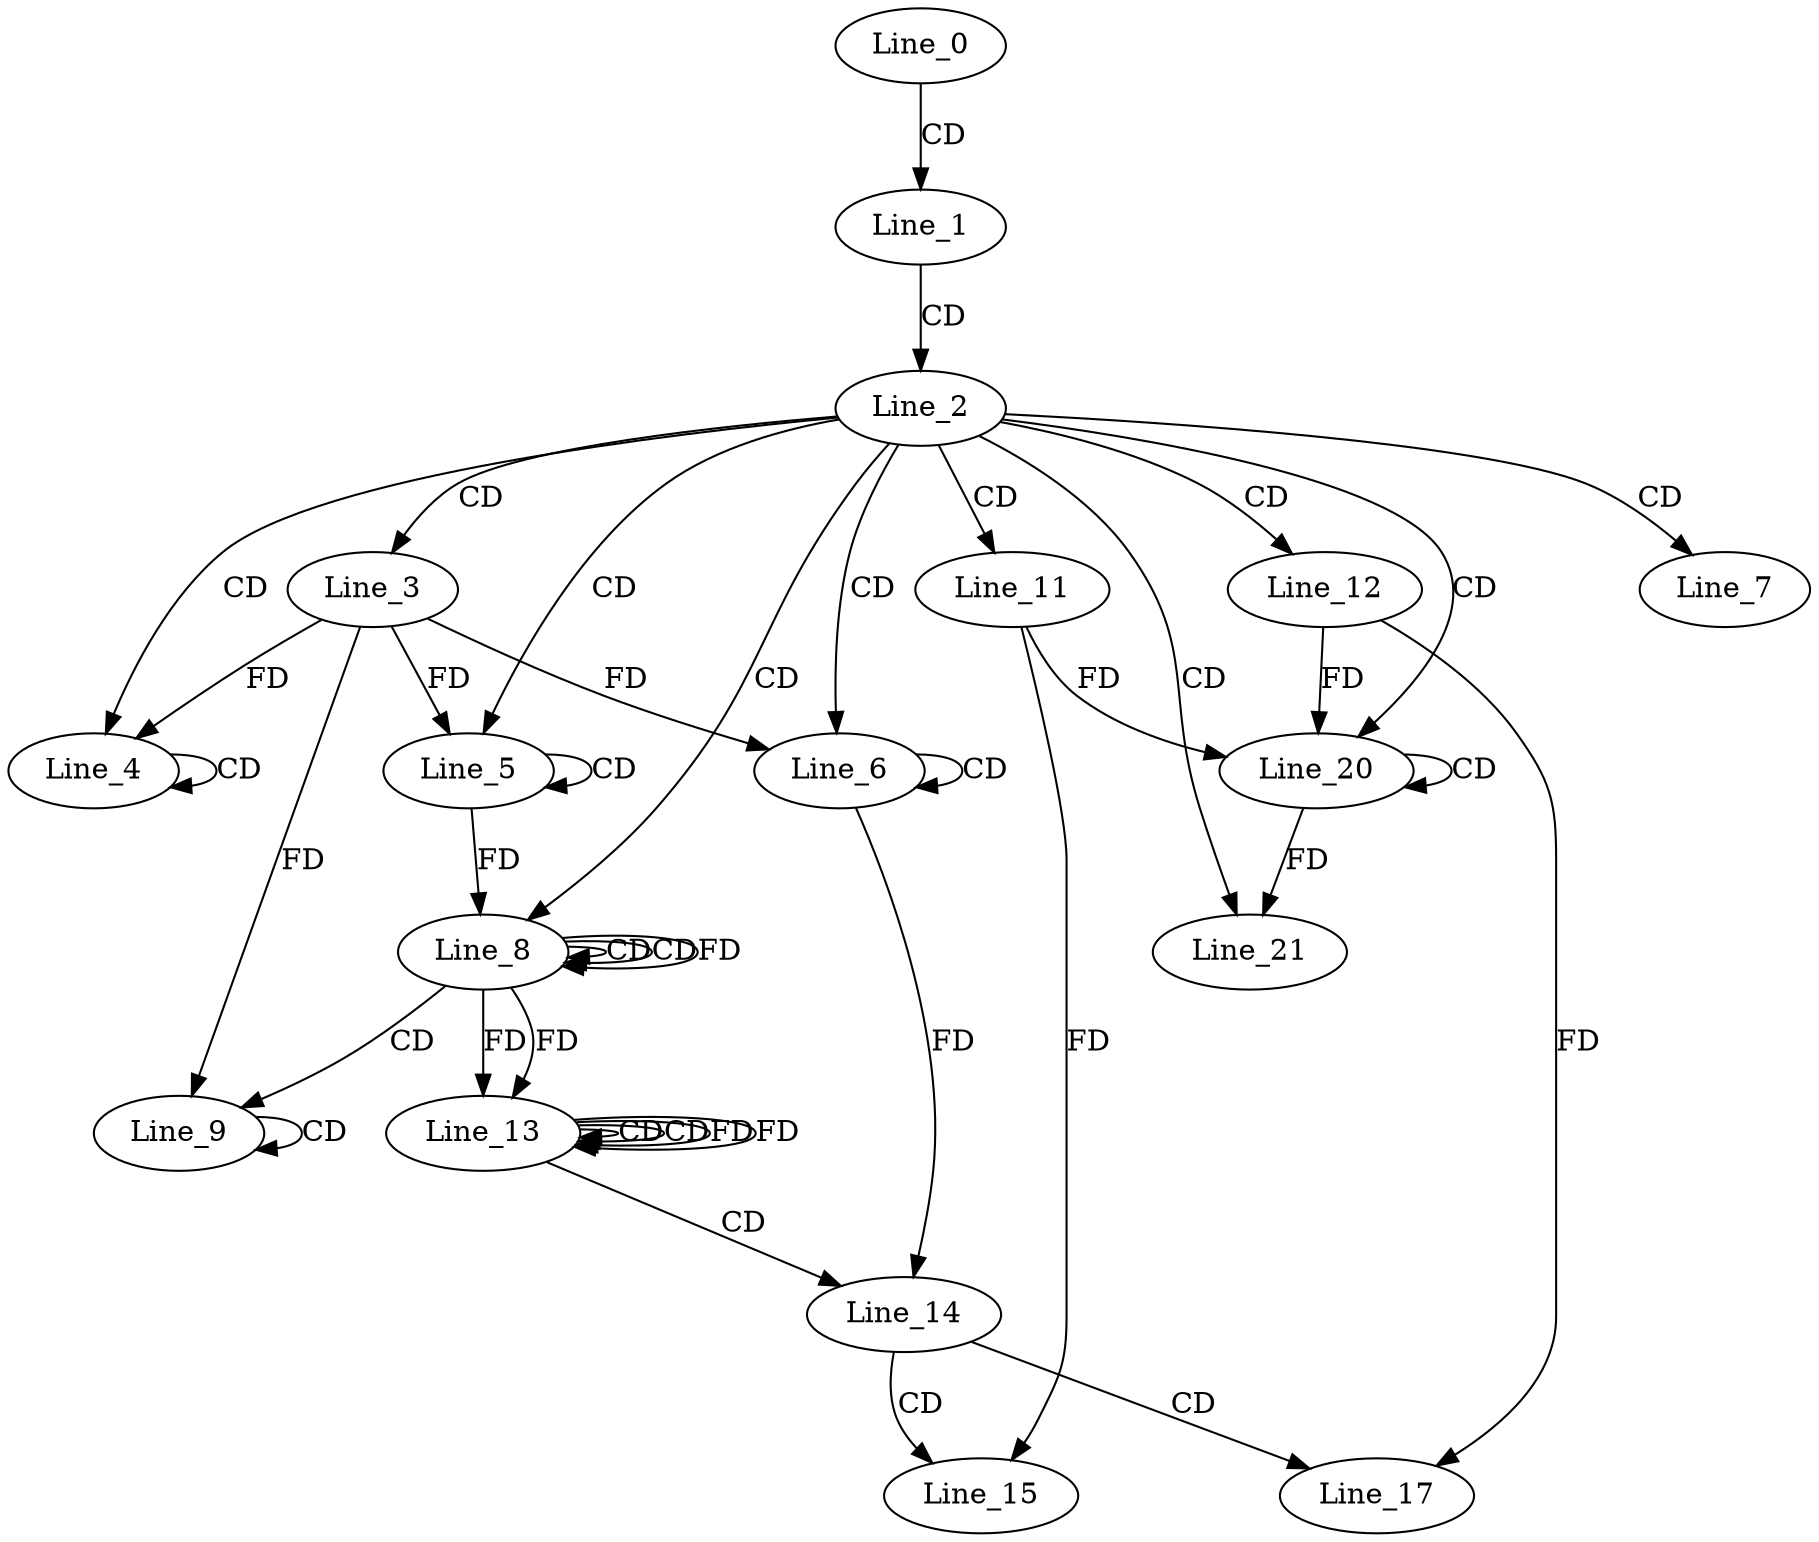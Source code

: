 digraph G {
  Line_0;
  Line_1;
  Line_2;
  Line_3;
  Line_4;
  Line_4;
  Line_5;
  Line_5;
  Line_6;
  Line_6;
  Line_7;
  Line_8;
  Line_8;
  Line_8;
  Line_9;
  Line_9;
  Line_11;
  Line_12;
  Line_13;
  Line_13;
  Line_13;
  Line_14;
  Line_15;
  Line_17;
  Line_20;
  Line_20;
  Line_21;
  Line_0 -> Line_1 [ label="CD" ];
  Line_1 -> Line_2 [ label="CD" ];
  Line_2 -> Line_3 [ label="CD" ];
  Line_2 -> Line_4 [ label="CD" ];
  Line_4 -> Line_4 [ label="CD" ];
  Line_3 -> Line_4 [ label="FD" ];
  Line_2 -> Line_5 [ label="CD" ];
  Line_5 -> Line_5 [ label="CD" ];
  Line_3 -> Line_5 [ label="FD" ];
  Line_2 -> Line_6 [ label="CD" ];
  Line_6 -> Line_6 [ label="CD" ];
  Line_3 -> Line_6 [ label="FD" ];
  Line_2 -> Line_7 [ label="CD" ];
  Line_2 -> Line_8 [ label="CD" ];
  Line_8 -> Line_8 [ label="CD" ];
  Line_5 -> Line_8 [ label="FD" ];
  Line_8 -> Line_8 [ label="CD" ];
  Line_8 -> Line_8 [ label="FD" ];
  Line_8 -> Line_9 [ label="CD" ];
  Line_9 -> Line_9 [ label="CD" ];
  Line_3 -> Line_9 [ label="FD" ];
  Line_2 -> Line_11 [ label="CD" ];
  Line_2 -> Line_12 [ label="CD" ];
  Line_13 -> Line_13 [ label="CD" ];
  Line_8 -> Line_13 [ label="FD" ];
  Line_13 -> Line_13 [ label="CD" ];
  Line_13 -> Line_13 [ label="FD" ];
  Line_8 -> Line_13 [ label="FD" ];
  Line_13 -> Line_14 [ label="CD" ];
  Line_6 -> Line_14 [ label="FD" ];
  Line_14 -> Line_15 [ label="CD" ];
  Line_11 -> Line_15 [ label="FD" ];
  Line_14 -> Line_17 [ label="CD" ];
  Line_12 -> Line_17 [ label="FD" ];
  Line_2 -> Line_20 [ label="CD" ];
  Line_20 -> Line_20 [ label="CD" ];
  Line_11 -> Line_20 [ label="FD" ];
  Line_12 -> Line_20 [ label="FD" ];
  Line_2 -> Line_21 [ label="CD" ];
  Line_20 -> Line_21 [ label="FD" ];
  Line_13 -> Line_13 [ label="FD" ];
}
